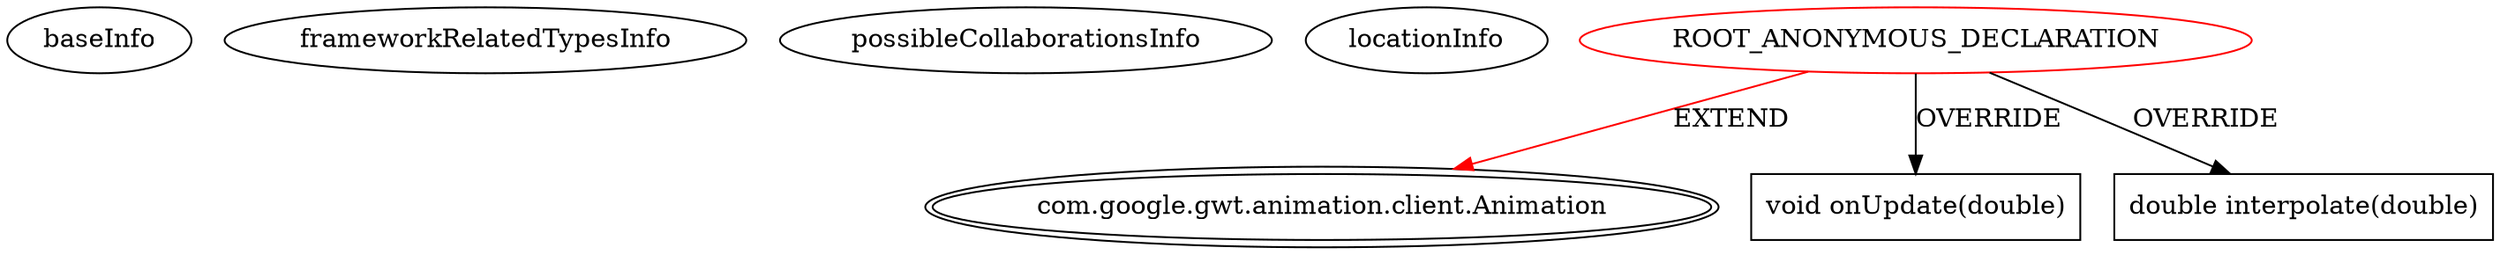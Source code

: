 digraph {
baseInfo[graphId=4445,category="extension_graph",isAnonymous=true,possibleRelation=false]
frameworkRelatedTypesInfo[0="com.google.gwt.animation.client.Animation"]
possibleCollaborationsInfo[]
locationInfo[projectName="sbeigel-gwt-easing",filePath="/sbeigel-gwt-easing/gwt-easing-master/src/de/beigel/gwt/easing/client/Ease.java",contextSignature="com.google.gwt.animation.client.Animation in(de.beigel.gwt.easing.client.Transition,de.beigel.gwt.easing.client.Updater)",graphId="4445"]
0[label="ROOT_ANONYMOUS_DECLARATION",vertexType="ROOT_ANONYMOUS_DECLARATION",isFrameworkType=false,color=red]
1[label="com.google.gwt.animation.client.Animation",vertexType="FRAMEWORK_CLASS_TYPE",isFrameworkType=true,peripheries=2]
2[label="void onUpdate(double)",vertexType="OVERRIDING_METHOD_DECLARATION",isFrameworkType=false,shape=box]
3[label="double interpolate(double)",vertexType="OVERRIDING_METHOD_DECLARATION",isFrameworkType=false,shape=box]
0->1[label="EXTEND",color=red]
0->2[label="OVERRIDE"]
0->3[label="OVERRIDE"]
}
